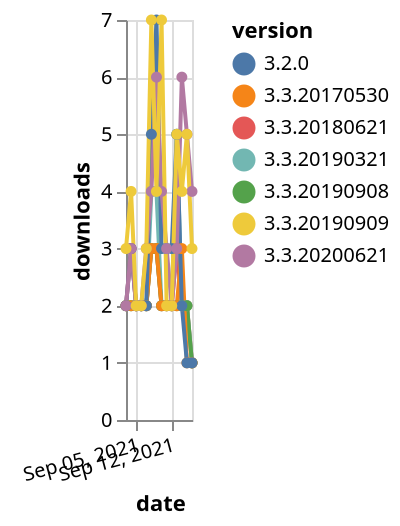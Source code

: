 {"$schema": "https://vega.github.io/schema/vega-lite/v5.json", "description": "A simple bar chart with embedded data.", "data": {"values": [{"date": "2021-09-03", "total": 2753, "delta": 2, "version": "3.3.20180621"}, {"date": "2021-09-04", "total": 2756, "delta": 3, "version": "3.3.20180621"}, {"date": "2021-09-05", "total": 2758, "delta": 2, "version": "3.3.20180621"}, {"date": "2021-09-06", "total": 2760, "delta": 2, "version": "3.3.20180621"}, {"date": "2021-09-07", "total": 2762, "delta": 2, "version": "3.3.20180621"}, {"date": "2021-09-08", "total": 2765, "delta": 3, "version": "3.3.20180621"}, {"date": "2021-09-09", "total": 2768, "delta": 3, "version": "3.3.20180621"}, {"date": "2021-09-10", "total": 2770, "delta": 2, "version": "3.3.20180621"}, {"date": "2021-09-11", "total": 2772, "delta": 2, "version": "3.3.20180621"}, {"date": "2021-09-12", "total": 2774, "delta": 2, "version": "3.3.20180621"}, {"date": "2021-09-13", "total": 2777, "delta": 3, "version": "3.3.20180621"}, {"date": "2021-09-14", "total": 2779, "delta": 2, "version": "3.3.20180621"}, {"date": "2021-09-15", "total": 2781, "delta": 2, "version": "3.3.20180621"}, {"date": "2021-09-16", "total": 2782, "delta": 1, "version": "3.3.20180621"}, {"date": "2021-09-03", "total": 2652, "delta": 2, "version": "3.3.20190321"}, {"date": "2021-09-04", "total": 2654, "delta": 2, "version": "3.3.20190321"}, {"date": "2021-09-05", "total": 2656, "delta": 2, "version": "3.3.20190321"}, {"date": "2021-09-06", "total": 2658, "delta": 2, "version": "3.3.20190321"}, {"date": "2021-09-07", "total": 2660, "delta": 2, "version": "3.3.20190321"}, {"date": "2021-09-08", "total": 2664, "delta": 4, "version": "3.3.20190321"}, {"date": "2021-09-09", "total": 2668, "delta": 4, "version": "3.3.20190321"}, {"date": "2021-09-10", "total": 2670, "delta": 2, "version": "3.3.20190321"}, {"date": "2021-09-11", "total": 2672, "delta": 2, "version": "3.3.20190321"}, {"date": "2021-09-12", "total": 2674, "delta": 2, "version": "3.3.20190321"}, {"date": "2021-09-13", "total": 2679, "delta": 5, "version": "3.3.20190321"}, {"date": "2021-09-14", "total": 2681, "delta": 2, "version": "3.3.20190321"}, {"date": "2021-09-15", "total": 2683, "delta": 2, "version": "3.3.20190321"}, {"date": "2021-09-16", "total": 2684, "delta": 1, "version": "3.3.20190321"}, {"date": "2021-09-03", "total": 1593, "delta": 2, "version": "3.3.20190908"}, {"date": "2021-09-04", "total": 1595, "delta": 2, "version": "3.3.20190908"}, {"date": "2021-09-05", "total": 1597, "delta": 2, "version": "3.3.20190908"}, {"date": "2021-09-06", "total": 1599, "delta": 2, "version": "3.3.20190908"}, {"date": "2021-09-07", "total": 1601, "delta": 2, "version": "3.3.20190908"}, {"date": "2021-09-08", "total": 1604, "delta": 3, "version": "3.3.20190908"}, {"date": "2021-09-09", "total": 1607, "delta": 3, "version": "3.3.20190908"}, {"date": "2021-09-10", "total": 1609, "delta": 2, "version": "3.3.20190908"}, {"date": "2021-09-11", "total": 1611, "delta": 2, "version": "3.3.20190908"}, {"date": "2021-09-12", "total": 1613, "delta": 2, "version": "3.3.20190908"}, {"date": "2021-09-13", "total": 1615, "delta": 2, "version": "3.3.20190908"}, {"date": "2021-09-14", "total": 1617, "delta": 2, "version": "3.3.20190908"}, {"date": "2021-09-15", "total": 1619, "delta": 2, "version": "3.3.20190908"}, {"date": "2021-09-16", "total": 1620, "delta": 1, "version": "3.3.20190908"}, {"date": "2021-09-03", "total": 2971, "delta": 2, "version": "3.3.20170530"}, {"date": "2021-09-04", "total": 2973, "delta": 2, "version": "3.3.20170530"}, {"date": "2021-09-05", "total": 2975, "delta": 2, "version": "3.3.20170530"}, {"date": "2021-09-06", "total": 2977, "delta": 2, "version": "3.3.20170530"}, {"date": "2021-09-07", "total": 2979, "delta": 2, "version": "3.3.20170530"}, {"date": "2021-09-08", "total": 2982, "delta": 3, "version": "3.3.20170530"}, {"date": "2021-09-09", "total": 2985, "delta": 3, "version": "3.3.20170530"}, {"date": "2021-09-10", "total": 2987, "delta": 2, "version": "3.3.20170530"}, {"date": "2021-09-11", "total": 2989, "delta": 2, "version": "3.3.20170530"}, {"date": "2021-09-12", "total": 2991, "delta": 2, "version": "3.3.20170530"}, {"date": "2021-09-13", "total": 2993, "delta": 2, "version": "3.3.20170530"}, {"date": "2021-09-14", "total": 2996, "delta": 3, "version": "3.3.20170530"}, {"date": "2021-09-15", "total": 2997, "delta": 1, "version": "3.3.20170530"}, {"date": "2021-09-16", "total": 2998, "delta": 1, "version": "3.3.20170530"}, {"date": "2021-09-03", "total": 3874, "delta": 2, "version": "3.2.0"}, {"date": "2021-09-04", "total": 3877, "delta": 3, "version": "3.2.0"}, {"date": "2021-09-05", "total": 3879, "delta": 2, "version": "3.2.0"}, {"date": "2021-09-06", "total": 3881, "delta": 2, "version": "3.2.0"}, {"date": "2021-09-07", "total": 3883, "delta": 2, "version": "3.2.0"}, {"date": "2021-09-08", "total": 3888, "delta": 5, "version": "3.2.0"}, {"date": "2021-09-09", "total": 3895, "delta": 7, "version": "3.2.0"}, {"date": "2021-09-10", "total": 3898, "delta": 3, "version": "3.2.0"}, {"date": "2021-09-11", "total": 3901, "delta": 3, "version": "3.2.0"}, {"date": "2021-09-12", "total": 3904, "delta": 3, "version": "3.2.0"}, {"date": "2021-09-13", "total": 3909, "delta": 5, "version": "3.2.0"}, {"date": "2021-09-14", "total": 3911, "delta": 2, "version": "3.2.0"}, {"date": "2021-09-15", "total": 3912, "delta": 1, "version": "3.2.0"}, {"date": "2021-09-16", "total": 3913, "delta": 1, "version": "3.2.0"}, {"date": "2021-09-03", "total": 1690, "delta": 2, "version": "3.3.20200621"}, {"date": "2021-09-04", "total": 1693, "delta": 3, "version": "3.3.20200621"}, {"date": "2021-09-05", "total": 1695, "delta": 2, "version": "3.3.20200621"}, {"date": "2021-09-06", "total": 1697, "delta": 2, "version": "3.3.20200621"}, {"date": "2021-09-07", "total": 1700, "delta": 3, "version": "3.3.20200621"}, {"date": "2021-09-08", "total": 1704, "delta": 4, "version": "3.3.20200621"}, {"date": "2021-09-09", "total": 1710, "delta": 6, "version": "3.3.20200621"}, {"date": "2021-09-10", "total": 1714, "delta": 4, "version": "3.3.20200621"}, {"date": "2021-09-11", "total": 1717, "delta": 3, "version": "3.3.20200621"}, {"date": "2021-09-12", "total": 1719, "delta": 2, "version": "3.3.20200621"}, {"date": "2021-09-13", "total": 1722, "delta": 3, "version": "3.3.20200621"}, {"date": "2021-09-14", "total": 1728, "delta": 6, "version": "3.3.20200621"}, {"date": "2021-09-15", "total": 1733, "delta": 5, "version": "3.3.20200621"}, {"date": "2021-09-16", "total": 1737, "delta": 4, "version": "3.3.20200621"}, {"date": "2021-09-03", "total": 4675, "delta": 3, "version": "3.3.20190909"}, {"date": "2021-09-04", "total": 4679, "delta": 4, "version": "3.3.20190909"}, {"date": "2021-09-05", "total": 4681, "delta": 2, "version": "3.3.20190909"}, {"date": "2021-09-06", "total": 4683, "delta": 2, "version": "3.3.20190909"}, {"date": "2021-09-07", "total": 4686, "delta": 3, "version": "3.3.20190909"}, {"date": "2021-09-08", "total": 4693, "delta": 7, "version": "3.3.20190909"}, {"date": "2021-09-09", "total": 4697, "delta": 4, "version": "3.3.20190909"}, {"date": "2021-09-10", "total": 4704, "delta": 7, "version": "3.3.20190909"}, {"date": "2021-09-11", "total": 4706, "delta": 2, "version": "3.3.20190909"}, {"date": "2021-09-12", "total": 4708, "delta": 2, "version": "3.3.20190909"}, {"date": "2021-09-13", "total": 4713, "delta": 5, "version": "3.3.20190909"}, {"date": "2021-09-14", "total": 4717, "delta": 4, "version": "3.3.20190909"}, {"date": "2021-09-15", "total": 4722, "delta": 5, "version": "3.3.20190909"}, {"date": "2021-09-16", "total": 4725, "delta": 3, "version": "3.3.20190909"}]}, "width": "container", "mark": {"type": "line", "point": {"filled": true}}, "encoding": {"x": {"field": "date", "type": "temporal", "timeUnit": "yearmonthdate", "title": "date", "axis": {"labelAngle": -15}}, "y": {"field": "delta", "type": "quantitative", "title": "downloads"}, "color": {"field": "version", "type": "nominal"}, "tooltip": {"field": "delta"}}}